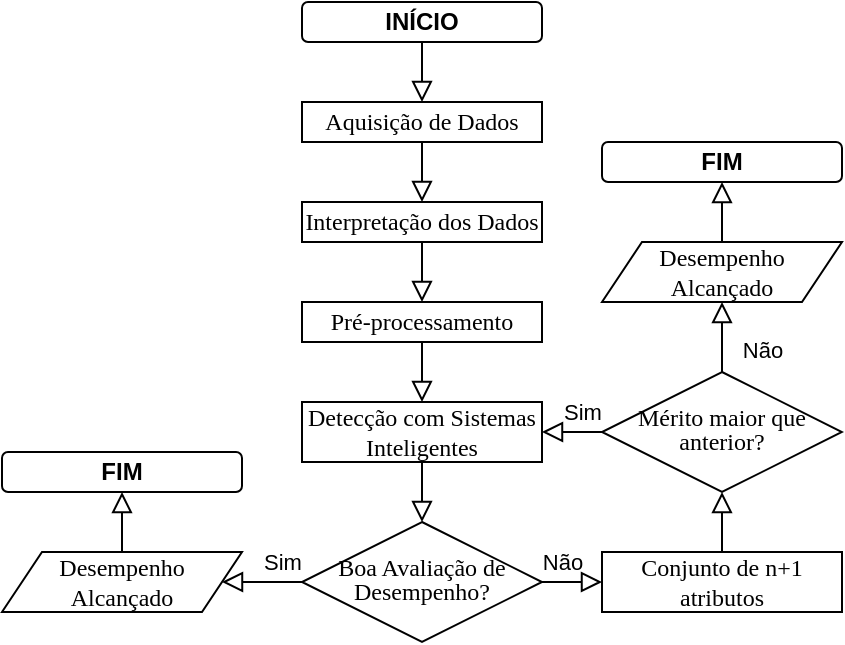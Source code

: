 <mxfile version="21.3.7" type="device" pages="2">
  <diagram id="C5RBs43oDa-KdzZeNtuy" name="Page-1">
    <mxGraphModel dx="989" dy="603" grid="1" gridSize="10" guides="1" tooltips="1" connect="1" arrows="1" fold="1" page="1" pageScale="1" pageWidth="827" pageHeight="1169" math="0" shadow="0">
      <root>
        <mxCell id="WIyWlLk6GJQsqaUBKTNV-0" />
        <mxCell id="WIyWlLk6GJQsqaUBKTNV-1" parent="WIyWlLk6GJQsqaUBKTNV-0" />
        <mxCell id="WIyWlLk6GJQsqaUBKTNV-2" value="" style="rounded=0;html=1;jettySize=auto;orthogonalLoop=1;fontSize=11;endArrow=block;endFill=0;endSize=8;strokeWidth=1;shadow=0;labelBackgroundColor=none;edgeStyle=orthogonalEdgeStyle;exitX=0.5;exitY=1;exitDx=0;exitDy=0;entryX=0.5;entryY=0;entryDx=0;entryDy=0;" parent="WIyWlLk6GJQsqaUBKTNV-1" source="13R2-L9PxJMe69aHAvOJ-0" target="13R2-L9PxJMe69aHAvOJ-2" edge="1">
          <mxGeometry relative="1" as="geometry" />
        </mxCell>
        <mxCell id="WIyWlLk6GJQsqaUBKTNV-6" value="&lt;p style=&quot;line-height: 100%;&quot;&gt;&lt;font face=&quot;Garamond&quot;&gt;Boa Avaliação de Desempenho?&lt;/font&gt;&lt;/p&gt;" style="rhombus;whiteSpace=wrap;html=1;shadow=0;fontFamily=Helvetica;fontSize=12;align=center;strokeWidth=1;spacing=6;spacingTop=-4;labelPadding=0;arcSize=20;movableLabel=0;" parent="WIyWlLk6GJQsqaUBKTNV-1" vertex="1">
          <mxGeometry x="190" y="290" width="120" height="60" as="geometry" />
        </mxCell>
        <mxCell id="13R2-L9PxJMe69aHAvOJ-0" value="INÍCIO" style="rounded=1;whiteSpace=wrap;html=1;fontSize=12;glass=0;strokeWidth=1;shadow=0;fontStyle=1" parent="WIyWlLk6GJQsqaUBKTNV-1" vertex="1">
          <mxGeometry x="190" y="30" width="120" height="20" as="geometry" />
        </mxCell>
        <mxCell id="13R2-L9PxJMe69aHAvOJ-2" value="&lt;font face=&quot;Garamond&quot;&gt;Aquisição de Dados&lt;/font&gt;" style="rounded=0;whiteSpace=wrap;html=1;" parent="WIyWlLk6GJQsqaUBKTNV-1" vertex="1">
          <mxGeometry x="190" y="80" width="120" height="20" as="geometry" />
        </mxCell>
        <mxCell id="13R2-L9PxJMe69aHAvOJ-4" value="&lt;font face=&quot;Garamond&quot;&gt;Interpretação dos Dados&lt;/font&gt;" style="rounded=0;whiteSpace=wrap;html=1;" parent="WIyWlLk6GJQsqaUBKTNV-1" vertex="1">
          <mxGeometry x="190" y="130" width="120" height="20" as="geometry" />
        </mxCell>
        <mxCell id="13R2-L9PxJMe69aHAvOJ-5" value="&lt;font face=&quot;Garamond&quot;&gt;Pré-processamento&lt;/font&gt;" style="rounded=0;whiteSpace=wrap;html=1;" parent="WIyWlLk6GJQsqaUBKTNV-1" vertex="1">
          <mxGeometry x="190" y="180" width="120" height="20" as="geometry" />
        </mxCell>
        <mxCell id="13R2-L9PxJMe69aHAvOJ-6" value="&lt;font face=&quot;Garamond&quot;&gt;Detecção com Sistemas Inteligentes&lt;/font&gt;" style="rounded=0;whiteSpace=wrap;html=1;" parent="WIyWlLk6GJQsqaUBKTNV-1" vertex="1">
          <mxGeometry x="190" y="230" width="120" height="30" as="geometry" />
        </mxCell>
        <mxCell id="13R2-L9PxJMe69aHAvOJ-8" value="" style="rounded=0;html=1;jettySize=auto;orthogonalLoop=1;fontSize=11;endArrow=block;endFill=0;endSize=8;strokeWidth=1;shadow=0;labelBackgroundColor=none;edgeStyle=orthogonalEdgeStyle;exitX=0.5;exitY=1;exitDx=0;exitDy=0;entryX=0.5;entryY=0;entryDx=0;entryDy=0;" parent="WIyWlLk6GJQsqaUBKTNV-1" source="13R2-L9PxJMe69aHAvOJ-2" target="13R2-L9PxJMe69aHAvOJ-4" edge="1">
          <mxGeometry relative="1" as="geometry">
            <mxPoint x="249.93" y="100" as="sourcePoint" />
            <mxPoint x="249.93" y="130" as="targetPoint" />
          </mxGeometry>
        </mxCell>
        <mxCell id="13R2-L9PxJMe69aHAvOJ-9" value="" style="rounded=0;html=1;jettySize=auto;orthogonalLoop=1;fontSize=11;endArrow=block;endFill=0;endSize=8;strokeWidth=1;shadow=0;labelBackgroundColor=none;edgeStyle=orthogonalEdgeStyle;exitX=0.5;exitY=1;exitDx=0;exitDy=0;entryX=0.5;entryY=0;entryDx=0;entryDy=0;" parent="WIyWlLk6GJQsqaUBKTNV-1" source="13R2-L9PxJMe69aHAvOJ-4" target="13R2-L9PxJMe69aHAvOJ-5" edge="1">
          <mxGeometry relative="1" as="geometry">
            <mxPoint x="249.93" y="160" as="sourcePoint" />
            <mxPoint x="249.93" y="190" as="targetPoint" />
          </mxGeometry>
        </mxCell>
        <mxCell id="13R2-L9PxJMe69aHAvOJ-10" value="" style="rounded=0;html=1;jettySize=auto;orthogonalLoop=1;fontSize=11;endArrow=block;endFill=0;endSize=8;strokeWidth=1;shadow=0;labelBackgroundColor=none;edgeStyle=orthogonalEdgeStyle;exitX=0.5;exitY=1;exitDx=0;exitDy=0;entryX=0.5;entryY=0;entryDx=0;entryDy=0;" parent="WIyWlLk6GJQsqaUBKTNV-1" source="13R2-L9PxJMe69aHAvOJ-5" target="13R2-L9PxJMe69aHAvOJ-6" edge="1">
          <mxGeometry relative="1" as="geometry">
            <mxPoint x="250" y="210" as="sourcePoint" />
            <mxPoint x="250" y="240" as="targetPoint" />
          </mxGeometry>
        </mxCell>
        <mxCell id="13R2-L9PxJMe69aHAvOJ-11" value="" style="rounded=0;html=1;jettySize=auto;orthogonalLoop=1;fontSize=11;endArrow=block;endFill=0;endSize=8;strokeWidth=1;shadow=0;labelBackgroundColor=none;edgeStyle=orthogonalEdgeStyle;exitX=0.5;exitY=1;exitDx=0;exitDy=0;entryX=0.5;entryY=0;entryDx=0;entryDy=0;" parent="WIyWlLk6GJQsqaUBKTNV-1" source="13R2-L9PxJMe69aHAvOJ-6" target="WIyWlLk6GJQsqaUBKTNV-6" edge="1">
          <mxGeometry relative="1" as="geometry">
            <mxPoint x="250" y="260" as="sourcePoint" />
            <mxPoint x="250" y="290" as="targetPoint" />
          </mxGeometry>
        </mxCell>
        <mxCell id="13R2-L9PxJMe69aHAvOJ-12" value="Sim" style="rounded=0;html=1;jettySize=auto;orthogonalLoop=1;fontSize=11;endArrow=block;endFill=0;endSize=8;strokeWidth=1;shadow=0;labelBackgroundColor=none;edgeStyle=orthogonalEdgeStyle;exitX=0;exitY=0.5;exitDx=0;exitDy=0;entryX=1;entryY=0.5;entryDx=0;entryDy=0;" parent="WIyWlLk6GJQsqaUBKTNV-1" source="WIyWlLk6GJQsqaUBKTNV-6" target="13R2-L9PxJMe69aHAvOJ-13" edge="1">
          <mxGeometry y="-10" relative="1" as="geometry">
            <mxPoint x="249.83" y="350" as="sourcePoint" />
            <mxPoint x="250" y="370" as="targetPoint" />
            <mxPoint as="offset" />
          </mxGeometry>
        </mxCell>
        <mxCell id="13R2-L9PxJMe69aHAvOJ-13" value="&lt;font face=&quot;Garamond&quot;&gt;Desempenho&lt;br&gt;Alcançado&lt;/font&gt;" style="shape=parallelogram;perimeter=parallelogramPerimeter;whiteSpace=wrap;html=1;fixedSize=1;" parent="WIyWlLk6GJQsqaUBKTNV-1" vertex="1">
          <mxGeometry x="40" y="305" width="120" height="30" as="geometry" />
        </mxCell>
        <mxCell id="13R2-L9PxJMe69aHAvOJ-14" value="FIM" style="rounded=1;whiteSpace=wrap;html=1;fontSize=12;glass=0;strokeWidth=1;shadow=0;fontStyle=1" parent="WIyWlLk6GJQsqaUBKTNV-1" vertex="1">
          <mxGeometry x="40" y="255" width="120" height="20" as="geometry" />
        </mxCell>
        <mxCell id="13R2-L9PxJMe69aHAvOJ-15" value="" style="rounded=0;html=1;jettySize=auto;orthogonalLoop=1;fontSize=11;endArrow=block;endFill=0;endSize=8;strokeWidth=1;shadow=0;labelBackgroundColor=none;edgeStyle=orthogonalEdgeStyle;exitX=0.5;exitY=0;exitDx=0;exitDy=0;entryX=0.5;entryY=1;entryDx=0;entryDy=0;" parent="WIyWlLk6GJQsqaUBKTNV-1" source="13R2-L9PxJMe69aHAvOJ-13" target="13R2-L9PxJMe69aHAvOJ-14" edge="1">
          <mxGeometry relative="1" as="geometry">
            <mxPoint x="90" y="350" as="sourcePoint" />
            <mxPoint x="90" y="380" as="targetPoint" />
          </mxGeometry>
        </mxCell>
        <mxCell id="13R2-L9PxJMe69aHAvOJ-16" value="Não" style="rounded=0;html=1;jettySize=auto;orthogonalLoop=1;fontSize=11;endArrow=block;endFill=0;endSize=8;strokeWidth=1;shadow=0;labelBackgroundColor=none;edgeStyle=orthogonalEdgeStyle;exitX=1;exitY=0.5;exitDx=0;exitDy=0;entryX=0;entryY=0.5;entryDx=0;entryDy=0;" parent="WIyWlLk6GJQsqaUBKTNV-1" source="WIyWlLk6GJQsqaUBKTNV-6" target="13R2-L9PxJMe69aHAvOJ-17" edge="1">
          <mxGeometry x="-0.333" y="10" relative="1" as="geometry">
            <mxPoint x="350" y="310" as="sourcePoint" />
            <mxPoint x="350" y="340" as="targetPoint" />
            <mxPoint as="offset" />
          </mxGeometry>
        </mxCell>
        <mxCell id="13R2-L9PxJMe69aHAvOJ-17" value="&lt;font face=&quot;Garamond&quot;&gt;Conjunto de n+1 atributos&lt;/font&gt;" style="rounded=0;whiteSpace=wrap;html=1;" parent="WIyWlLk6GJQsqaUBKTNV-1" vertex="1">
          <mxGeometry x="340" y="305" width="120" height="30" as="geometry" />
        </mxCell>
        <mxCell id="13R2-L9PxJMe69aHAvOJ-18" value="&lt;p style=&quot;line-height: 100%;&quot;&gt;&lt;font face=&quot;Garamond&quot;&gt;Mérito maior que anterior?&lt;/font&gt;&lt;/p&gt;" style="rhombus;whiteSpace=wrap;html=1;shadow=0;fontFamily=Helvetica;fontSize=12;align=center;strokeWidth=1;spacing=6;spacingTop=-4;labelPadding=0;arcSize=20;movableLabel=0;" parent="WIyWlLk6GJQsqaUBKTNV-1" vertex="1">
          <mxGeometry x="340" y="215" width="120" height="60" as="geometry" />
        </mxCell>
        <mxCell id="13R2-L9PxJMe69aHAvOJ-19" value="Sim" style="rounded=0;html=1;jettySize=auto;orthogonalLoop=1;fontSize=11;endArrow=block;endFill=0;endSize=8;strokeWidth=1;shadow=0;labelBackgroundColor=none;edgeStyle=orthogonalEdgeStyle;exitX=0;exitY=0.5;exitDx=0;exitDy=0;entryX=1;entryY=0.5;entryDx=0;entryDy=0;" parent="WIyWlLk6GJQsqaUBKTNV-1" source="13R2-L9PxJMe69aHAvOJ-18" target="13R2-L9PxJMe69aHAvOJ-6" edge="1">
          <mxGeometry x="-0.333" y="-10" relative="1" as="geometry">
            <mxPoint x="330" y="260" as="sourcePoint" />
            <mxPoint x="330" y="290" as="targetPoint" />
            <mxPoint as="offset" />
          </mxGeometry>
        </mxCell>
        <mxCell id="13R2-L9PxJMe69aHAvOJ-20" value="" style="rounded=0;html=1;jettySize=auto;orthogonalLoop=1;fontSize=11;endArrow=block;endFill=0;endSize=8;strokeWidth=1;shadow=0;labelBackgroundColor=none;edgeStyle=orthogonalEdgeStyle;exitX=0.5;exitY=0;exitDx=0;exitDy=0;entryX=0.5;entryY=1;entryDx=0;entryDy=0;" parent="WIyWlLk6GJQsqaUBKTNV-1" source="13R2-L9PxJMe69aHAvOJ-17" target="13R2-L9PxJMe69aHAvOJ-18" edge="1">
          <mxGeometry relative="1" as="geometry">
            <mxPoint x="390" y="270" as="sourcePoint" />
            <mxPoint x="390" y="300" as="targetPoint" />
            <Array as="points">
              <mxPoint x="400" y="290" />
              <mxPoint x="400" y="290" />
            </Array>
          </mxGeometry>
        </mxCell>
        <mxCell id="13R2-L9PxJMe69aHAvOJ-21" value="&lt;font face=&quot;Garamond&quot;&gt;Desempenho&lt;br&gt;Alcançado&lt;/font&gt;" style="shape=parallelogram;perimeter=parallelogramPerimeter;whiteSpace=wrap;html=1;fixedSize=1;" parent="WIyWlLk6GJQsqaUBKTNV-1" vertex="1">
          <mxGeometry x="340" y="150" width="120" height="30" as="geometry" />
        </mxCell>
        <mxCell id="13R2-L9PxJMe69aHAvOJ-22" value="Não" style="rounded=0;html=1;jettySize=auto;orthogonalLoop=1;fontSize=11;endArrow=block;endFill=0;endSize=8;strokeWidth=1;shadow=0;labelBackgroundColor=none;edgeStyle=orthogonalEdgeStyle;exitX=0.5;exitY=0;exitDx=0;exitDy=0;entryX=0.5;entryY=1;entryDx=0;entryDy=0;" parent="WIyWlLk6GJQsqaUBKTNV-1" source="13R2-L9PxJMe69aHAvOJ-18" target="13R2-L9PxJMe69aHAvOJ-21" edge="1">
          <mxGeometry x="-0.333" y="-20" relative="1" as="geometry">
            <mxPoint x="400" y="200" as="sourcePoint" />
            <mxPoint x="400" y="230" as="targetPoint" />
            <mxPoint as="offset" />
          </mxGeometry>
        </mxCell>
        <mxCell id="13R2-L9PxJMe69aHAvOJ-24" value="FIM" style="rounded=1;whiteSpace=wrap;html=1;fontSize=12;glass=0;strokeWidth=1;shadow=0;fontStyle=1" parent="WIyWlLk6GJQsqaUBKTNV-1" vertex="1">
          <mxGeometry x="340" y="100" width="120" height="20" as="geometry" />
        </mxCell>
        <mxCell id="13R2-L9PxJMe69aHAvOJ-25" value="" style="rounded=0;html=1;jettySize=auto;orthogonalLoop=1;fontSize=11;endArrow=block;endFill=0;endSize=8;strokeWidth=1;shadow=0;labelBackgroundColor=none;edgeStyle=orthogonalEdgeStyle;exitX=0.5;exitY=0;exitDx=0;exitDy=0;entryX=0.5;entryY=1;entryDx=0;entryDy=0;" parent="WIyWlLk6GJQsqaUBKTNV-1" source="13R2-L9PxJMe69aHAvOJ-21" target="13R2-L9PxJMe69aHAvOJ-24" edge="1">
          <mxGeometry relative="1" as="geometry">
            <mxPoint x="400" y="130" as="sourcePoint" />
            <mxPoint x="400" y="160" as="targetPoint" />
          </mxGeometry>
        </mxCell>
      </root>
    </mxGraphModel>
  </diagram>
  <diagram id="taHLYDM2GbVUXEpjo4tY" name="Page-2">
    <mxGraphModel dx="989" dy="603" grid="1" gridSize="10" guides="1" tooltips="1" connect="1" arrows="1" fold="1" page="1" pageScale="1" pageWidth="850" pageHeight="1100" math="0" shadow="0">
      <root>
        <mxCell id="0" />
        <mxCell id="1" parent="0" />
        <mxCell id="CQG4VoJNJDL3wfPWsIUk-1" value="" style="rounded=0;html=1;jettySize=auto;orthogonalLoop=1;fontSize=11;endArrow=block;endFill=0;endSize=8;strokeWidth=1;shadow=0;labelBackgroundColor=none;edgeStyle=orthogonalEdgeStyle;exitX=0.5;exitY=1;exitDx=0;exitDy=0;entryX=0.5;entryY=0;entryDx=0;entryDy=0;" edge="1" source="CQG4VoJNJDL3wfPWsIUk-3" target="CQG4VoJNJDL3wfPWsIUk-4" parent="1">
          <mxGeometry relative="1" as="geometry" />
        </mxCell>
        <mxCell id="CQG4VoJNJDL3wfPWsIUk-2" value="&lt;p style=&quot;line-height: 100%;&quot;&gt;&lt;font face=&quot;Garamond&quot;&gt;Vulnerabilidade desconhecida?&lt;/font&gt;&lt;/p&gt;" style="rhombus;whiteSpace=wrap;html=1;shadow=0;fontFamily=Helvetica;fontSize=12;align=center;strokeWidth=1;spacing=6;spacingTop=-4;labelPadding=0;arcSize=20;movableLabel=0;" vertex="1" parent="1">
          <mxGeometry x="330" y="330" width="120" height="60" as="geometry" />
        </mxCell>
        <mxCell id="CQG4VoJNJDL3wfPWsIUk-3" value="INÍCIO" style="rounded=1;whiteSpace=wrap;html=1;fontSize=12;glass=0;strokeWidth=1;shadow=0;fontStyle=1" vertex="1" parent="1">
          <mxGeometry x="330" y="50" width="120" height="30" as="geometry" />
        </mxCell>
        <mxCell id="CQG4VoJNJDL3wfPWsIUk-4" value="&lt;font face=&quot;Garamond&quot;&gt;Aquisição de Dados&lt;/font&gt;" style="rounded=0;whiteSpace=wrap;html=1;" vertex="1" parent="1">
          <mxGeometry x="330" y="120" width="120" height="30" as="geometry" />
        </mxCell>
        <mxCell id="CQG4VoJNJDL3wfPWsIUk-5" value="&lt;font face=&quot;Garamond&quot;&gt;Interpretação dos Dados&lt;/font&gt;" style="rounded=0;whiteSpace=wrap;html=1;" vertex="1" parent="1">
          <mxGeometry x="330" y="190" width="120" height="30" as="geometry" />
        </mxCell>
        <mxCell id="CQG4VoJNJDL3wfPWsIUk-6" value="&lt;font face=&quot;Garamond&quot;&gt;Análise de Ataques e Vulnerabilidades&lt;/font&gt;" style="rounded=0;whiteSpace=wrap;html=1;" vertex="1" parent="1">
          <mxGeometry x="330" y="260" width="120" height="30" as="geometry" />
        </mxCell>
        <mxCell id="CQG4VoJNJDL3wfPWsIUk-8" value="" style="rounded=0;html=1;jettySize=auto;orthogonalLoop=1;fontSize=11;endArrow=block;endFill=0;endSize=8;strokeWidth=1;shadow=0;labelBackgroundColor=none;edgeStyle=orthogonalEdgeStyle;exitX=0.5;exitY=1;exitDx=0;exitDy=0;entryX=0.5;entryY=0;entryDx=0;entryDy=0;" edge="1" source="CQG4VoJNJDL3wfPWsIUk-4" target="CQG4VoJNJDL3wfPWsIUk-5" parent="1">
          <mxGeometry relative="1" as="geometry">
            <mxPoint x="389.93" y="190" as="sourcePoint" />
            <mxPoint x="389.93" y="220" as="targetPoint" />
          </mxGeometry>
        </mxCell>
        <mxCell id="CQG4VoJNJDL3wfPWsIUk-9" value="" style="rounded=0;html=1;jettySize=auto;orthogonalLoop=1;fontSize=11;endArrow=block;endFill=0;endSize=8;strokeWidth=1;shadow=0;labelBackgroundColor=none;edgeStyle=orthogonalEdgeStyle;exitX=0.5;exitY=1;exitDx=0;exitDy=0;entryX=0.5;entryY=0;entryDx=0;entryDy=0;" edge="1" source="CQG4VoJNJDL3wfPWsIUk-5" target="CQG4VoJNJDL3wfPWsIUk-6" parent="1">
          <mxGeometry relative="1" as="geometry">
            <mxPoint x="389.93" y="250" as="sourcePoint" />
            <mxPoint x="389.93" y="280" as="targetPoint" />
          </mxGeometry>
        </mxCell>
        <mxCell id="CQG4VoJNJDL3wfPWsIUk-10" value="" style="rounded=0;html=1;jettySize=auto;orthogonalLoop=1;fontSize=11;endArrow=block;endFill=0;endSize=8;strokeWidth=1;shadow=0;labelBackgroundColor=none;edgeStyle=orthogonalEdgeStyle;exitX=0.5;exitY=1;exitDx=0;exitDy=0;" edge="1" source="CQG4VoJNJDL3wfPWsIUk-6" parent="1">
          <mxGeometry relative="1" as="geometry">
            <mxPoint x="390" y="300" as="sourcePoint" />
            <mxPoint x="390" y="330" as="targetPoint" />
          </mxGeometry>
        </mxCell>
        <mxCell id="CQG4VoJNJDL3wfPWsIUk-12" value="Sim" style="rounded=0;html=1;jettySize=auto;orthogonalLoop=1;fontSize=11;endArrow=block;endFill=0;endSize=8;strokeWidth=1;shadow=0;labelBackgroundColor=none;edgeStyle=orthogonalEdgeStyle;exitX=0;exitY=0.5;exitDx=0;exitDy=0;entryX=1;entryY=0.5;entryDx=0;entryDy=0;" edge="1" source="CQG4VoJNJDL3wfPWsIUk-2" target="CQG4VoJNJDL3wfPWsIUk-13" parent="1">
          <mxGeometry y="-10" relative="1" as="geometry">
            <mxPoint x="389.83" y="390" as="sourcePoint" />
            <mxPoint x="390" y="410" as="targetPoint" />
            <mxPoint as="offset" />
          </mxGeometry>
        </mxCell>
        <mxCell id="CQG4VoJNJDL3wfPWsIUk-13" value="&lt;font face=&quot;Garamond&quot;&gt;Relatório de Vulnerabilidade&lt;/font&gt;" style="shape=parallelogram;perimeter=parallelogramPerimeter;whiteSpace=wrap;html=1;fixedSize=1;" vertex="1" parent="1">
          <mxGeometry x="180" y="345" width="120" height="30" as="geometry" />
        </mxCell>
        <mxCell id="CQG4VoJNJDL3wfPWsIUk-16" value="Não" style="rounded=0;html=1;jettySize=auto;orthogonalLoop=1;fontSize=11;endArrow=block;endFill=0;endSize=8;strokeWidth=1;shadow=0;labelBackgroundColor=none;edgeStyle=orthogonalEdgeStyle;exitX=1;exitY=0.5;exitDx=0;exitDy=0;entryX=0;entryY=0.5;entryDx=0;entryDy=0;" edge="1" source="CQG4VoJNJDL3wfPWsIUk-2" parent="1">
          <mxGeometry x="-0.333" y="10" relative="1" as="geometry">
            <mxPoint x="490" y="350" as="sourcePoint" />
            <mxPoint x="480" y="360" as="targetPoint" />
            <mxPoint as="offset" />
          </mxGeometry>
        </mxCell>
        <mxCell id="CQG4VoJNJDL3wfPWsIUk-25" value="&lt;font face=&quot;Garamond&quot;&gt;Reportar no CVE&lt;/font&gt;" style="rounded=0;whiteSpace=wrap;html=1;" vertex="1" parent="1">
          <mxGeometry x="180" y="420" width="120" height="30" as="geometry" />
        </mxCell>
        <mxCell id="CQG4VoJNJDL3wfPWsIUk-26" value="" style="rounded=0;html=1;jettySize=auto;orthogonalLoop=1;fontSize=11;endArrow=block;endFill=0;endSize=8;strokeWidth=1;shadow=0;labelBackgroundColor=none;edgeStyle=orthogonalEdgeStyle;exitX=0.5;exitY=1;exitDx=0;exitDy=0;entryX=0.5;entryY=0;entryDx=0;entryDy=0;" edge="1" parent="1" source="CQG4VoJNJDL3wfPWsIUk-13" target="CQG4VoJNJDL3wfPWsIUk-25">
          <mxGeometry relative="1" as="geometry">
            <mxPoint x="230" y="400" as="sourcePoint" />
            <mxPoint x="230" y="440" as="targetPoint" />
          </mxGeometry>
        </mxCell>
        <mxCell id="CQG4VoJNJDL3wfPWsIUk-28" value="" style="rounded=0;html=1;jettySize=auto;orthogonalLoop=1;fontSize=11;endArrow=block;endFill=0;endSize=8;strokeWidth=1;shadow=0;labelBackgroundColor=none;edgeStyle=orthogonalEdgeStyle;exitX=1;exitY=0.5;exitDx=0;exitDy=0;entryX=0.5;entryY=1;entryDx=0;entryDy=0;" edge="1" parent="1" source="CQG4VoJNJDL3wfPWsIUk-25">
          <mxGeometry relative="1" as="geometry">
            <mxPoint x="350" y="430" as="sourcePoint" />
            <mxPoint x="540" y="375" as="targetPoint" />
          </mxGeometry>
        </mxCell>
        <mxCell id="CQG4VoJNJDL3wfPWsIUk-29" value="FIM" style="rounded=1;whiteSpace=wrap;html=1;fontSize=12;glass=0;strokeWidth=1;shadow=0;fontStyle=1" vertex="1" parent="1">
          <mxGeometry x="480" y="260" width="120" height="30" as="geometry" />
        </mxCell>
        <mxCell id="CQG4VoJNJDL3wfPWsIUk-30" value="&lt;font face=&quot;Garamond&quot;&gt;Contramedidas de Segurança&lt;/font&gt;" style="rounded=0;whiteSpace=wrap;html=1;" vertex="1" parent="1">
          <mxGeometry x="480" y="345" width="120" height="30" as="geometry" />
        </mxCell>
        <mxCell id="CQG4VoJNJDL3wfPWsIUk-32" value="" style="rounded=0;html=1;jettySize=auto;orthogonalLoop=1;fontSize=11;endArrow=block;endFill=0;endSize=8;strokeWidth=1;shadow=0;labelBackgroundColor=none;edgeStyle=orthogonalEdgeStyle;exitX=0.5;exitY=0;exitDx=0;exitDy=0;entryX=0.5;entryY=1;entryDx=0;entryDy=0;" edge="1" parent="1" source="CQG4VoJNJDL3wfPWsIUk-30" target="CQG4VoJNJDL3wfPWsIUk-29">
          <mxGeometry relative="1" as="geometry">
            <mxPoint x="600" y="300" as="sourcePoint" />
            <mxPoint x="600" y="345" as="targetPoint" />
          </mxGeometry>
        </mxCell>
      </root>
    </mxGraphModel>
  </diagram>
</mxfile>
